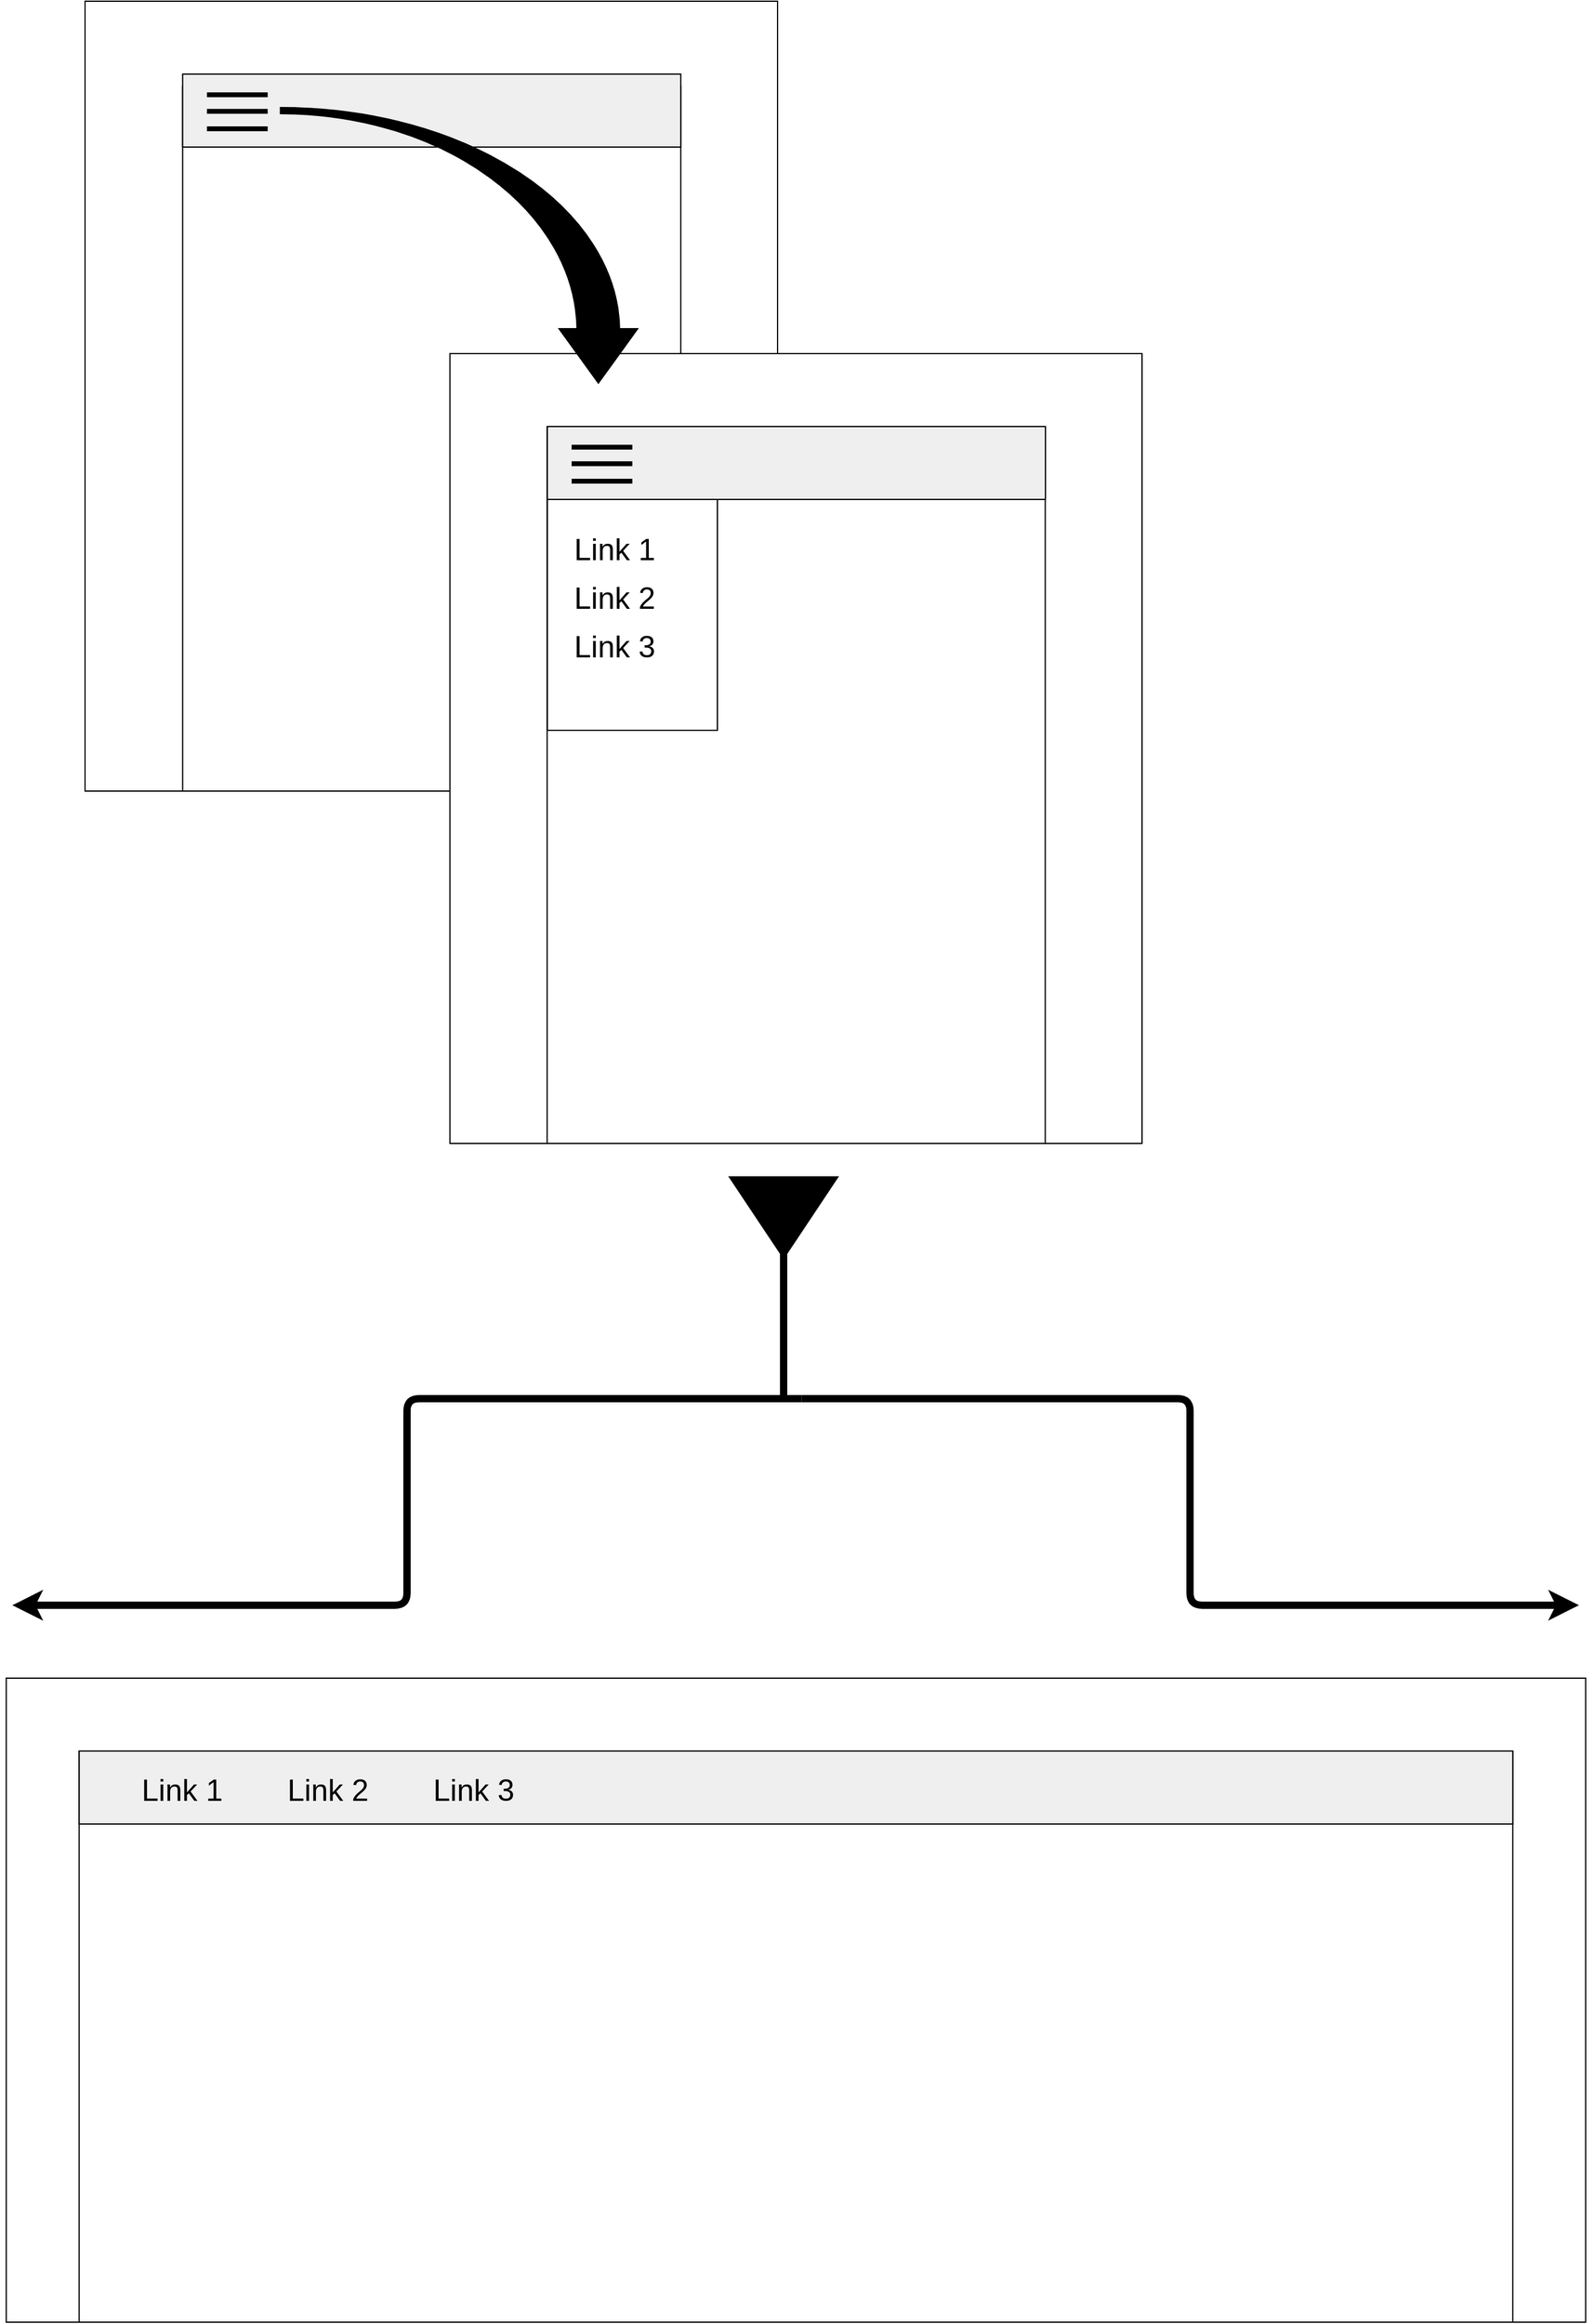 <mxfile version="12.5.5" type="github">
  <diagram id="QGhUyTIW-ln7sHWoSe3L" name="Page-1">
    <mxGraphModel dx="2365" dy="1385" grid="1" gridSize="10" guides="1" tooltips="1" connect="0" arrows="1" fold="1" page="1" pageScale="1" pageWidth="850" pageHeight="1100" math="0" shadow="0">
      <root>
        <mxCell id="0"/>
        <mxCell id="1" parent="0"/>
        <mxCell id="ib5cPDt98PrHHatiAGnp-25" value="" style="rounded=0;whiteSpace=wrap;html=1;strokeColor=#000000;fillColor=#FFFFFF;fontSize=15;" parent="1" vertex="1">
          <mxGeometry x="210" y="20" width="570" height="650" as="geometry"/>
        </mxCell>
        <mxCell id="ib5cPDt98PrHHatiAGnp-1" value="" style="rounded=0;whiteSpace=wrap;html=1;" parent="1" vertex="1">
          <mxGeometry x="290.33" y="90" width="410" height="580" as="geometry"/>
        </mxCell>
        <mxCell id="ib5cPDt98PrHHatiAGnp-2" value="" style="rounded=0;whiteSpace=wrap;html=1;fillColor=#efefef;" parent="1" vertex="1">
          <mxGeometry x="290.33" y="80" width="410" height="60" as="geometry"/>
        </mxCell>
        <mxCell id="ib5cPDt98PrHHatiAGnp-4" value="" style="endArrow=none;html=1;endSize=6;fontSize=15;strokeWidth=4;" parent="1" edge="1">
          <mxGeometry width="50" height="50" relative="1" as="geometry">
            <mxPoint x="310.33" y="97" as="sourcePoint"/>
            <mxPoint x="360.33" y="97" as="targetPoint"/>
          </mxGeometry>
        </mxCell>
        <mxCell id="ib5cPDt98PrHHatiAGnp-5" value="" style="endArrow=none;html=1;strokeWidth=4;" parent="1" edge="1">
          <mxGeometry width="50" height="50" relative="1" as="geometry">
            <mxPoint x="310.33" y="110.58" as="sourcePoint"/>
            <mxPoint x="360.33" y="110.58" as="targetPoint"/>
          </mxGeometry>
        </mxCell>
        <mxCell id="ib5cPDt98PrHHatiAGnp-6" value="" style="endArrow=none;html=1;strokeWidth=4;" parent="1" edge="1">
          <mxGeometry width="50" height="50" relative="1" as="geometry">
            <mxPoint x="310.33" y="125" as="sourcePoint"/>
            <mxPoint x="360.33" y="125" as="targetPoint"/>
          </mxGeometry>
        </mxCell>
        <mxCell id="ib5cPDt98PrHHatiAGnp-7" style="edgeStyle=orthogonalEdgeStyle;rounded=0;orthogonalLoop=1;jettySize=auto;html=1;exitX=0.5;exitY=1;exitDx=0;exitDy=0;endSize=6;strokeWidth=4;fontSize=15;" parent="1" source="ib5cPDt98PrHHatiAGnp-1" target="ib5cPDt98PrHHatiAGnp-1" edge="1">
          <mxGeometry relative="1" as="geometry"/>
        </mxCell>
        <mxCell id="ib5cPDt98PrHHatiAGnp-12" value="" style="rounded=0;whiteSpace=wrap;html=1;fontSize=15;fillColor=#eee;" parent="1" vertex="1">
          <mxGeometry x="590.5" y="430" width="160" height="200" as="geometry"/>
        </mxCell>
        <mxCell id="ib5cPDt98PrHHatiAGnp-29" value="" style="rounded=0;whiteSpace=wrap;html=1;strokeColor=#000000;fillColor=#FFFFFF;fontSize=15;" parent="1" vertex="1">
          <mxGeometry x="510.33" y="310" width="569.67" height="650" as="geometry"/>
        </mxCell>
        <mxCell id="ib5cPDt98PrHHatiAGnp-28" value="" style="rounded=0;whiteSpace=wrap;html=1;" parent="1" vertex="1">
          <mxGeometry x="590.33" y="370" width="410" height="590" as="geometry"/>
        </mxCell>
        <mxCell id="ib5cPDt98PrHHatiAGnp-8" value="" style="rounded=0;whiteSpace=wrap;html=1;fillColor=#efefef;" parent="1" vertex="1">
          <mxGeometry x="590.5" y="370" width="410" height="60" as="geometry"/>
        </mxCell>
        <mxCell id="ib5cPDt98PrHHatiAGnp-9" value="" style="endArrow=none;html=1;endSize=6;fontSize=15;strokeWidth=4;" parent="1" edge="1">
          <mxGeometry width="50" height="50" relative="1" as="geometry">
            <mxPoint x="610.5" y="387" as="sourcePoint"/>
            <mxPoint x="660.5" y="387" as="targetPoint"/>
          </mxGeometry>
        </mxCell>
        <mxCell id="ib5cPDt98PrHHatiAGnp-10" value="" style="endArrow=none;html=1;strokeWidth=4;" parent="1" edge="1">
          <mxGeometry width="50" height="50" relative="1" as="geometry">
            <mxPoint x="610.5" y="400.58" as="sourcePoint"/>
            <mxPoint x="660.5" y="400.58" as="targetPoint"/>
          </mxGeometry>
        </mxCell>
        <mxCell id="ib5cPDt98PrHHatiAGnp-11" value="" style="endArrow=none;html=1;strokeWidth=4;" parent="1" edge="1">
          <mxGeometry width="50" height="50" relative="1" as="geometry">
            <mxPoint x="610.5" y="415" as="sourcePoint"/>
            <mxPoint x="660.5" y="415" as="targetPoint"/>
          </mxGeometry>
        </mxCell>
        <mxCell id="ib5cPDt98PrHHatiAGnp-14" value="&lt;font style=&quot;font-size: 25px&quot;&gt;Link 1&lt;/font&gt;" style="text;html=1;strokeColor=none;fillColor=none;align=center;verticalAlign=middle;whiteSpace=wrap;rounded=0;fontSize=15;" parent="1" vertex="1">
          <mxGeometry x="600.5" y="460" width="90" height="20" as="geometry"/>
        </mxCell>
        <mxCell id="ib5cPDt98PrHHatiAGnp-18" value="&lt;font style=&quot;font-size: 25px&quot;&gt;Link 2&lt;/font&gt;" style="text;html=1;strokeColor=none;fillColor=none;align=center;verticalAlign=middle;whiteSpace=wrap;rounded=0;fontSize=15;" parent="1" vertex="1">
          <mxGeometry x="600.5" y="500" width="90" height="20" as="geometry"/>
        </mxCell>
        <mxCell id="ib5cPDt98PrHHatiAGnp-19" value="&lt;font style=&quot;font-size: 25px&quot;&gt;Link 3&lt;/font&gt;" style="text;html=1;strokeColor=none;fillColor=none;align=center;verticalAlign=middle;whiteSpace=wrap;rounded=0;fontSize=15;" parent="1" vertex="1">
          <mxGeometry x="600.5" y="540" width="90" height="20" as="geometry"/>
        </mxCell>
        <mxCell id="ib5cPDt98PrHHatiAGnp-30" value="" style="verticalLabelPosition=bottom;verticalAlign=top;html=1;shape=mxgraph.basic.rect;fillColor2=none;strokeWidth=1;size=20;indent=5;fillColor=none;gradientColor=none;fontSize=15;" parent="1" vertex="1">
          <mxGeometry x="590.5" y="430" width="140" height="190" as="geometry"/>
        </mxCell>
        <mxCell id="ib5cPDt98PrHHatiAGnp-31" value="" style="html=1;shadow=0;dashed=0;align=center;verticalAlign=middle;shape=mxgraph.arrows2.jumpInArrow;dy=15;dx=38;arrowHead=55;strokeColor=#000000;strokeWidth=6;fillColor=#000000;gradientColor=none;fontSize=11;direction=south;" parent="1" vertex="1">
          <mxGeometry x="370.33" y="110" width="289.67" height="220" as="geometry"/>
        </mxCell>
        <mxCell id="-b9HnFjxUjC7qoNVkgfR-1" value="" style="rounded=0;whiteSpace=wrap;html=1;" vertex="1" parent="1">
          <mxGeometry x="145.16" y="1400" width="1300" height="530" as="geometry"/>
        </mxCell>
        <mxCell id="-b9HnFjxUjC7qoNVkgfR-3" value="" style="rounded=0;whiteSpace=wrap;html=1;" vertex="1" parent="1">
          <mxGeometry x="205.16" y="1460" width="1180" height="470" as="geometry"/>
        </mxCell>
        <mxCell id="-b9HnFjxUjC7qoNVkgfR-2" value="" style="rounded=0;whiteSpace=wrap;html=1;fillColor=#efefef;" vertex="1" parent="1">
          <mxGeometry x="205.16" y="1460" width="1180" height="60" as="geometry"/>
        </mxCell>
        <mxCell id="-b9HnFjxUjC7qoNVkgfR-4" value="&lt;font style=&quot;font-size: 25px&quot;&gt;Link 1&lt;/font&gt;" style="text;html=1;strokeColor=none;fillColor=none;align=center;verticalAlign=middle;whiteSpace=wrap;rounded=0;fontSize=15;" vertex="1" parent="1">
          <mxGeometry x="245.16" y="1481" width="90" height="20" as="geometry"/>
        </mxCell>
        <mxCell id="-b9HnFjxUjC7qoNVkgfR-5" value="&lt;font style=&quot;font-size: 25px&quot;&gt;Link 2&lt;/font&gt;" style="text;html=1;strokeColor=none;fillColor=none;align=center;verticalAlign=middle;whiteSpace=wrap;rounded=0;fontSize=15;" vertex="1" parent="1">
          <mxGeometry x="365.16" y="1481" width="90" height="20" as="geometry"/>
        </mxCell>
        <mxCell id="-b9HnFjxUjC7qoNVkgfR-6" value="&lt;font style=&quot;font-size: 25px&quot;&gt;Link 3&lt;/font&gt;" style="text;html=1;strokeColor=none;fillColor=none;align=center;verticalAlign=middle;whiteSpace=wrap;rounded=0;fontSize=15;" vertex="1" parent="1">
          <mxGeometry x="485.16" y="1481" width="90" height="20" as="geometry"/>
        </mxCell>
        <mxCell id="-b9HnFjxUjC7qoNVkgfR-12" value="" style="edgeStyle=elbowEdgeStyle;elbow=horizontal;endArrow=classic;html=1;fontSize=11;strokeWidth=6;" edge="1" parent="1">
          <mxGeometry width="50" height="50" relative="1" as="geometry">
            <mxPoint x="799.66" y="1170" as="sourcePoint"/>
            <mxPoint x="1439.66" y="1340" as="targetPoint"/>
          </mxGeometry>
        </mxCell>
        <mxCell id="-b9HnFjxUjC7qoNVkgfR-13" value="" style="edgeStyle=elbowEdgeStyle;elbow=horizontal;endArrow=classic;html=1;fontSize=11;strokeWidth=6;" edge="1" parent="1">
          <mxGeometry width="50" height="50" relative="1" as="geometry">
            <mxPoint x="799.66" y="1170" as="sourcePoint"/>
            <mxPoint x="150.16" y="1340" as="targetPoint"/>
          </mxGeometry>
        </mxCell>
        <mxCell id="-b9HnFjxUjC7qoNVkgfR-14" value="" style="line;strokeWidth=6;direction=south;html=1;perimeter=backbonePerimeter;points=[];outlineConnect=0;fontSize=11;" vertex="1" parent="1">
          <mxGeometry x="780" y="990" width="10" height="180" as="geometry"/>
        </mxCell>
        <mxCell id="-b9HnFjxUjC7qoNVkgfR-23" value="" style="triangle;whiteSpace=wrap;html=1;strokeWidth=6;fontSize=11;direction=south;strokeColor=#000000;fillColor=#000000;" vertex="1" parent="1">
          <mxGeometry x="745" y="990" width="80" height="60" as="geometry"/>
        </mxCell>
      </root>
    </mxGraphModel>
  </diagram>
</mxfile>
